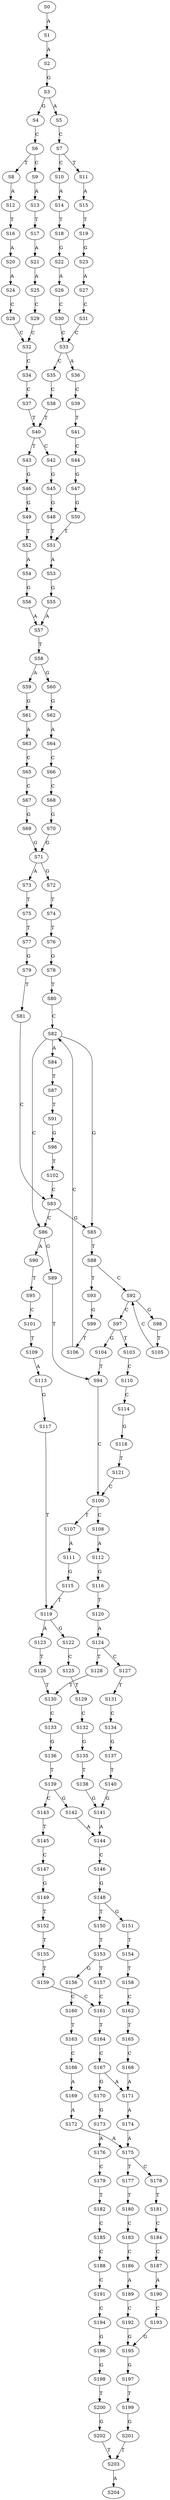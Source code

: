 strict digraph  {
	S0 -> S1 [ label = A ];
	S1 -> S2 [ label = A ];
	S2 -> S3 [ label = G ];
	S3 -> S4 [ label = G ];
	S3 -> S5 [ label = A ];
	S4 -> S6 [ label = C ];
	S5 -> S7 [ label = C ];
	S6 -> S8 [ label = T ];
	S6 -> S9 [ label = C ];
	S7 -> S10 [ label = C ];
	S7 -> S11 [ label = T ];
	S8 -> S12 [ label = A ];
	S9 -> S13 [ label = A ];
	S10 -> S14 [ label = A ];
	S11 -> S15 [ label = A ];
	S12 -> S16 [ label = T ];
	S13 -> S17 [ label = T ];
	S14 -> S18 [ label = T ];
	S15 -> S19 [ label = T ];
	S16 -> S20 [ label = A ];
	S17 -> S21 [ label = A ];
	S18 -> S22 [ label = G ];
	S19 -> S23 [ label = G ];
	S20 -> S24 [ label = A ];
	S21 -> S25 [ label = A ];
	S22 -> S26 [ label = A ];
	S23 -> S27 [ label = A ];
	S24 -> S28 [ label = C ];
	S25 -> S29 [ label = C ];
	S26 -> S30 [ label = C ];
	S27 -> S31 [ label = C ];
	S28 -> S32 [ label = C ];
	S29 -> S32 [ label = C ];
	S30 -> S33 [ label = C ];
	S31 -> S33 [ label = C ];
	S32 -> S34 [ label = C ];
	S33 -> S35 [ label = C ];
	S33 -> S36 [ label = A ];
	S34 -> S37 [ label = C ];
	S35 -> S38 [ label = C ];
	S36 -> S39 [ label = C ];
	S37 -> S40 [ label = T ];
	S38 -> S40 [ label = T ];
	S39 -> S41 [ label = T ];
	S40 -> S42 [ label = C ];
	S40 -> S43 [ label = T ];
	S41 -> S44 [ label = C ];
	S42 -> S45 [ label = G ];
	S43 -> S46 [ label = G ];
	S44 -> S47 [ label = G ];
	S45 -> S48 [ label = G ];
	S46 -> S49 [ label = G ];
	S47 -> S50 [ label = G ];
	S48 -> S51 [ label = T ];
	S49 -> S52 [ label = T ];
	S50 -> S51 [ label = T ];
	S51 -> S53 [ label = A ];
	S52 -> S54 [ label = A ];
	S53 -> S55 [ label = G ];
	S54 -> S56 [ label = G ];
	S55 -> S57 [ label = A ];
	S56 -> S57 [ label = A ];
	S57 -> S58 [ label = T ];
	S58 -> S59 [ label = A ];
	S58 -> S60 [ label = G ];
	S59 -> S61 [ label = G ];
	S60 -> S62 [ label = G ];
	S61 -> S63 [ label = A ];
	S62 -> S64 [ label = A ];
	S63 -> S65 [ label = C ];
	S64 -> S66 [ label = C ];
	S65 -> S67 [ label = C ];
	S66 -> S68 [ label = C ];
	S67 -> S69 [ label = G ];
	S68 -> S70 [ label = G ];
	S69 -> S71 [ label = G ];
	S70 -> S71 [ label = G ];
	S71 -> S72 [ label = G ];
	S71 -> S73 [ label = A ];
	S72 -> S74 [ label = T ];
	S73 -> S75 [ label = T ];
	S74 -> S76 [ label = T ];
	S75 -> S77 [ label = T ];
	S76 -> S78 [ label = G ];
	S77 -> S79 [ label = G ];
	S78 -> S80 [ label = T ];
	S79 -> S81 [ label = T ];
	S80 -> S82 [ label = C ];
	S81 -> S83 [ label = C ];
	S82 -> S84 [ label = A ];
	S82 -> S85 [ label = G ];
	S82 -> S86 [ label = C ];
	S83 -> S86 [ label = C ];
	S83 -> S85 [ label = G ];
	S84 -> S87 [ label = T ];
	S85 -> S88 [ label = T ];
	S86 -> S89 [ label = G ];
	S86 -> S90 [ label = A ];
	S87 -> S91 [ label = T ];
	S88 -> S92 [ label = C ];
	S88 -> S93 [ label = T ];
	S89 -> S94 [ label = T ];
	S90 -> S95 [ label = T ];
	S91 -> S96 [ label = G ];
	S92 -> S97 [ label = C ];
	S92 -> S98 [ label = G ];
	S93 -> S99 [ label = G ];
	S94 -> S100 [ label = C ];
	S95 -> S101 [ label = C ];
	S96 -> S102 [ label = T ];
	S97 -> S103 [ label = T ];
	S97 -> S104 [ label = G ];
	S98 -> S105 [ label = T ];
	S99 -> S106 [ label = T ];
	S100 -> S107 [ label = T ];
	S100 -> S108 [ label = C ];
	S101 -> S109 [ label = T ];
	S102 -> S83 [ label = C ];
	S103 -> S110 [ label = C ];
	S104 -> S94 [ label = T ];
	S105 -> S92 [ label = C ];
	S106 -> S82 [ label = C ];
	S107 -> S111 [ label = A ];
	S108 -> S112 [ label = A ];
	S109 -> S113 [ label = A ];
	S110 -> S114 [ label = C ];
	S111 -> S115 [ label = G ];
	S112 -> S116 [ label = G ];
	S113 -> S117 [ label = G ];
	S114 -> S118 [ label = G ];
	S115 -> S119 [ label = T ];
	S116 -> S120 [ label = T ];
	S117 -> S119 [ label = T ];
	S118 -> S121 [ label = T ];
	S119 -> S122 [ label = G ];
	S119 -> S123 [ label = A ];
	S120 -> S124 [ label = A ];
	S121 -> S100 [ label = C ];
	S122 -> S125 [ label = C ];
	S123 -> S126 [ label = T ];
	S124 -> S127 [ label = C ];
	S124 -> S128 [ label = T ];
	S125 -> S129 [ label = T ];
	S126 -> S130 [ label = T ];
	S127 -> S131 [ label = T ];
	S128 -> S130 [ label = T ];
	S129 -> S132 [ label = C ];
	S130 -> S133 [ label = C ];
	S131 -> S134 [ label = C ];
	S132 -> S135 [ label = G ];
	S133 -> S136 [ label = G ];
	S134 -> S137 [ label = G ];
	S135 -> S138 [ label = T ];
	S136 -> S139 [ label = T ];
	S137 -> S140 [ label = T ];
	S138 -> S141 [ label = G ];
	S139 -> S142 [ label = G ];
	S139 -> S143 [ label = C ];
	S140 -> S141 [ label = G ];
	S141 -> S144 [ label = A ];
	S142 -> S144 [ label = A ];
	S143 -> S145 [ label = T ];
	S144 -> S146 [ label = C ];
	S145 -> S147 [ label = C ];
	S146 -> S148 [ label = G ];
	S147 -> S149 [ label = G ];
	S148 -> S150 [ label = T ];
	S148 -> S151 [ label = G ];
	S149 -> S152 [ label = T ];
	S150 -> S153 [ label = T ];
	S151 -> S154 [ label = T ];
	S152 -> S155 [ label = T ];
	S153 -> S156 [ label = G ];
	S153 -> S157 [ label = T ];
	S154 -> S158 [ label = T ];
	S155 -> S159 [ label = T ];
	S156 -> S160 [ label = C ];
	S157 -> S161 [ label = C ];
	S158 -> S162 [ label = C ];
	S159 -> S161 [ label = C ];
	S160 -> S163 [ label = T ];
	S161 -> S164 [ label = T ];
	S162 -> S165 [ label = T ];
	S163 -> S166 [ label = C ];
	S164 -> S167 [ label = C ];
	S165 -> S168 [ label = C ];
	S166 -> S169 [ label = A ];
	S167 -> S170 [ label = G ];
	S167 -> S171 [ label = A ];
	S168 -> S171 [ label = A ];
	S169 -> S172 [ label = A ];
	S170 -> S173 [ label = G ];
	S171 -> S174 [ label = A ];
	S172 -> S175 [ label = A ];
	S173 -> S176 [ label = A ];
	S174 -> S175 [ label = A ];
	S175 -> S177 [ label = T ];
	S175 -> S178 [ label = C ];
	S176 -> S179 [ label = C ];
	S177 -> S180 [ label = T ];
	S178 -> S181 [ label = T ];
	S179 -> S182 [ label = T ];
	S180 -> S183 [ label = C ];
	S181 -> S184 [ label = C ];
	S182 -> S185 [ label = C ];
	S183 -> S186 [ label = C ];
	S184 -> S187 [ label = C ];
	S185 -> S188 [ label = C ];
	S186 -> S189 [ label = A ];
	S187 -> S190 [ label = A ];
	S188 -> S191 [ label = C ];
	S189 -> S192 [ label = C ];
	S190 -> S193 [ label = C ];
	S191 -> S194 [ label = C ];
	S192 -> S195 [ label = G ];
	S193 -> S195 [ label = G ];
	S194 -> S196 [ label = G ];
	S195 -> S197 [ label = G ];
	S196 -> S198 [ label = G ];
	S197 -> S199 [ label = T ];
	S198 -> S200 [ label = T ];
	S199 -> S201 [ label = G ];
	S200 -> S202 [ label = G ];
	S201 -> S203 [ label = T ];
	S202 -> S203 [ label = T ];
	S203 -> S204 [ label = A ];
}
